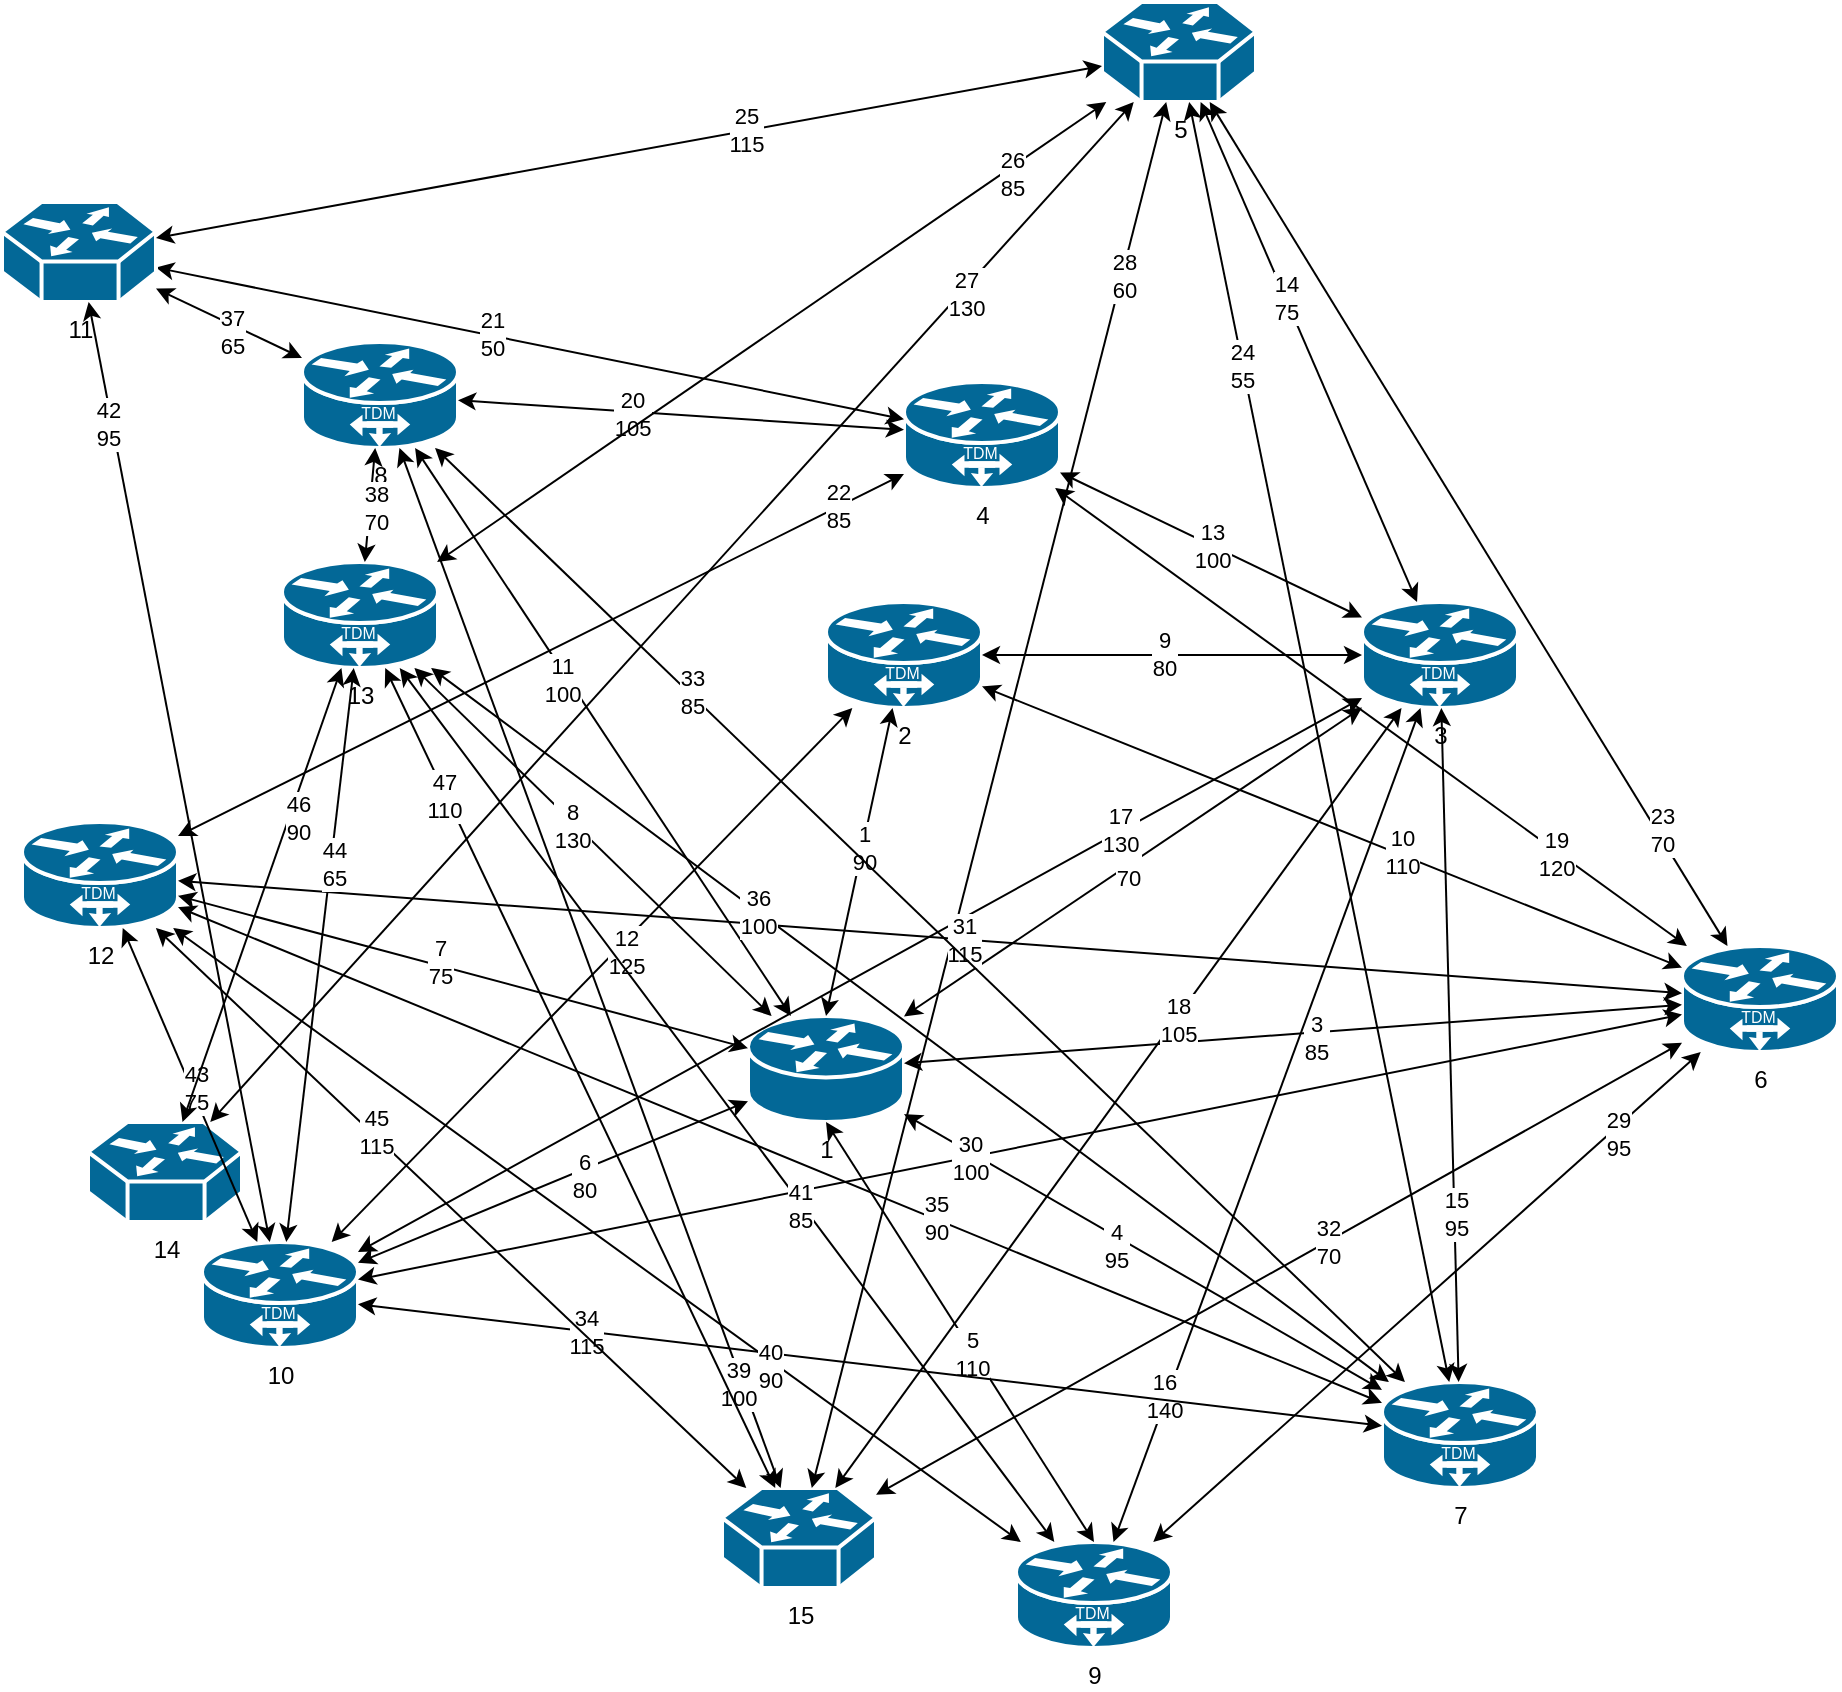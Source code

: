 <mxfile version="22.0.8" type="device">
  <diagram name="Page-1" id="c37626ed-c26b-45fb-9056-f9ebc6bb27b6">
    <mxGraphModel dx="213" dy="794" grid="1" gridSize="10" guides="1" tooltips="1" connect="1" arrows="1" fold="1" page="1" pageScale="1" pageWidth="1100" pageHeight="850" background="none" math="0" shadow="0">
      <root>
        <mxCell id="0" />
        <mxCell id="1" parent="0" />
        <mxCell id="5xRTK5Nr3uc_W30Pz02F-1" value="1" style="shape=mxgraph.cisco.routers.router;sketch=0;html=1;pointerEvents=1;dashed=0;fillColor=#036897;strokeColor=#ffffff;strokeWidth=2;verticalLabelPosition=bottom;verticalAlign=top;align=center;outlineConnect=0;" vertex="1" parent="1">
          <mxGeometry x="1533" y="1257" width="78" height="53" as="geometry" />
        </mxCell>
        <mxCell id="5xRTK5Nr3uc_W30Pz02F-2" value="13" style="shape=mxgraph.cisco.routers.tdm_router;sketch=0;html=1;pointerEvents=1;dashed=0;fillColor=#036897;strokeColor=#ffffff;strokeWidth=2;verticalLabelPosition=bottom;verticalAlign=top;align=center;outlineConnect=0;" vertex="1" parent="1">
          <mxGeometry x="1300" y="1030" width="78" height="53" as="geometry" />
        </mxCell>
        <mxCell id="5xRTK5Nr3uc_W30Pz02F-3" value="10" style="shape=mxgraph.cisco.routers.tdm_router;sketch=0;html=1;pointerEvents=1;dashed=0;fillColor=#036897;strokeColor=#ffffff;strokeWidth=2;verticalLabelPosition=bottom;verticalAlign=top;align=center;outlineConnect=0;" vertex="1" parent="1">
          <mxGeometry x="1260" y="1370" width="78" height="53" as="geometry" />
        </mxCell>
        <mxCell id="5xRTK5Nr3uc_W30Pz02F-4" value="3" style="shape=mxgraph.cisco.routers.tdm_router;sketch=0;html=1;pointerEvents=1;dashed=0;fillColor=#036897;strokeColor=#ffffff;strokeWidth=2;verticalLabelPosition=bottom;verticalAlign=top;align=center;outlineConnect=0;" vertex="1" parent="1">
          <mxGeometry x="1840" y="1050" width="78" height="53" as="geometry" />
        </mxCell>
        <mxCell id="5xRTK5Nr3uc_W30Pz02F-5" value="7" style="shape=mxgraph.cisco.routers.tdm_router;sketch=0;html=1;pointerEvents=1;dashed=0;fillColor=#036897;strokeColor=#ffffff;strokeWidth=2;verticalLabelPosition=bottom;verticalAlign=top;align=center;outlineConnect=0;" vertex="1" parent="1">
          <mxGeometry x="1850" y="1440" width="78" height="53" as="geometry" />
        </mxCell>
        <mxCell id="5xRTK5Nr3uc_W30Pz02F-6" value="6" style="shape=mxgraph.cisco.routers.tdm_router;sketch=0;html=1;pointerEvents=1;dashed=0;fillColor=#036897;strokeColor=#ffffff;strokeWidth=2;verticalLabelPosition=bottom;verticalAlign=top;align=center;outlineConnect=0;" vertex="1" parent="1">
          <mxGeometry x="2000" y="1222" width="78" height="53" as="geometry" />
        </mxCell>
        <mxCell id="5xRTK5Nr3uc_W30Pz02F-7" value="12" style="shape=mxgraph.cisco.routers.tdm_router;sketch=0;html=1;pointerEvents=1;dashed=0;fillColor=#036897;strokeColor=#ffffff;strokeWidth=2;verticalLabelPosition=bottom;verticalAlign=top;align=center;outlineConnect=0;" vertex="1" parent="1">
          <mxGeometry x="1170" y="1160" width="78" height="53" as="geometry" />
        </mxCell>
        <mxCell id="5xRTK5Nr3uc_W30Pz02F-8" value="2" style="shape=mxgraph.cisco.routers.tdm_router;sketch=0;html=1;pointerEvents=1;dashed=0;fillColor=#036897;strokeColor=#ffffff;strokeWidth=2;verticalLabelPosition=bottom;verticalAlign=top;align=center;outlineConnect=0;" vertex="1" parent="1">
          <mxGeometry x="1572" y="1050" width="78" height="53" as="geometry" />
        </mxCell>
        <mxCell id="5xRTK5Nr3uc_W30Pz02F-9" value="9" style="shape=mxgraph.cisco.routers.tdm_router;sketch=0;html=1;pointerEvents=1;dashed=0;fillColor=#036897;strokeColor=#ffffff;strokeWidth=2;verticalLabelPosition=bottom;verticalAlign=top;align=center;outlineConnect=0;" vertex="1" parent="1">
          <mxGeometry x="1667" y="1520" width="78" height="53" as="geometry" />
        </mxCell>
        <mxCell id="5xRTK5Nr3uc_W30Pz02F-10" value="" style="endArrow=classic;startArrow=classic;html=1;rounded=0;entryX=0.5;entryY=0;entryDx=0;entryDy=0;entryPerimeter=0;" edge="1" parent="1" source="5xRTK5Nr3uc_W30Pz02F-8" target="5xRTK5Nr3uc_W30Pz02F-1">
          <mxGeometry width="50" height="50" relative="1" as="geometry">
            <mxPoint x="1570" y="1280" as="sourcePoint" />
            <mxPoint x="1620" y="1230" as="targetPoint" />
          </mxGeometry>
        </mxCell>
        <mxCell id="5xRTK5Nr3uc_W30Pz02F-20" value="1&lt;br&gt;90" style="edgeLabel;html=1;align=center;verticalAlign=middle;resizable=0;points=[];" vertex="1" connectable="0" parent="5xRTK5Nr3uc_W30Pz02F-10">
          <mxGeometry x="-0.091" y="1" relative="1" as="geometry">
            <mxPoint as="offset" />
          </mxGeometry>
        </mxCell>
        <mxCell id="5xRTK5Nr3uc_W30Pz02F-11" value="" style="endArrow=classic;startArrow=classic;html=1;rounded=0;entryX=0.5;entryY=1;entryDx=0;entryDy=0;entryPerimeter=0;exitX=0.5;exitY=0;exitDx=0;exitDy=0;exitPerimeter=0;" edge="1" parent="1" source="5xRTK5Nr3uc_W30Pz02F-9" target="5xRTK5Nr3uc_W30Pz02F-1">
          <mxGeometry width="50" height="50" relative="1" as="geometry">
            <mxPoint x="1570" y="1280" as="sourcePoint" />
            <mxPoint x="1620" y="1230" as="targetPoint" />
          </mxGeometry>
        </mxCell>
        <mxCell id="5xRTK5Nr3uc_W30Pz02F-24" value="5&lt;br&gt;110" style="edgeLabel;html=1;align=center;verticalAlign=middle;resizable=0;points=[];" vertex="1" connectable="0" parent="5xRTK5Nr3uc_W30Pz02F-11">
          <mxGeometry x="-0.097" y="1" relative="1" as="geometry">
            <mxPoint as="offset" />
          </mxGeometry>
        </mxCell>
        <mxCell id="5xRTK5Nr3uc_W30Pz02F-12" value="" style="endArrow=classic;startArrow=classic;html=1;rounded=0;" edge="1" parent="1" source="5xRTK5Nr3uc_W30Pz02F-3" target="5xRTK5Nr3uc_W30Pz02F-1">
          <mxGeometry width="50" height="50" relative="1" as="geometry">
            <mxPoint x="1570" y="1280" as="sourcePoint" />
            <mxPoint x="1620" y="1230" as="targetPoint" />
          </mxGeometry>
        </mxCell>
        <mxCell id="5xRTK5Nr3uc_W30Pz02F-25" value="6&lt;br&gt;80" style="edgeLabel;html=1;align=center;verticalAlign=middle;resizable=0;points=[];" vertex="1" connectable="0" parent="5xRTK5Nr3uc_W30Pz02F-12">
          <mxGeometry x="0.158" y="-3" relative="1" as="geometry">
            <mxPoint x="-1" as="offset" />
          </mxGeometry>
        </mxCell>
        <mxCell id="5xRTK5Nr3uc_W30Pz02F-13" value="" style="endArrow=classic;startArrow=classic;html=1;rounded=0;" edge="1" parent="1" source="5xRTK5Nr3uc_W30Pz02F-5" target="5xRTK5Nr3uc_W30Pz02F-1">
          <mxGeometry width="50" height="50" relative="1" as="geometry">
            <mxPoint x="1670" y="1340" as="sourcePoint" />
            <mxPoint x="1720" y="1290" as="targetPoint" />
          </mxGeometry>
        </mxCell>
        <mxCell id="5xRTK5Nr3uc_W30Pz02F-23" value="4&lt;br&gt;95" style="edgeLabel;html=1;align=center;verticalAlign=middle;resizable=0;points=[];" vertex="1" connectable="0" parent="5xRTK5Nr3uc_W30Pz02F-13">
          <mxGeometry x="0.099" y="4" relative="1" as="geometry">
            <mxPoint as="offset" />
          </mxGeometry>
        </mxCell>
        <mxCell id="5xRTK5Nr3uc_W30Pz02F-16" value="" style="endArrow=classic;startArrow=classic;html=1;rounded=0;" edge="1" parent="1" source="5xRTK5Nr3uc_W30Pz02F-7" target="5xRTK5Nr3uc_W30Pz02F-1">
          <mxGeometry width="50" height="50" relative="1" as="geometry">
            <mxPoint x="1570" y="1280" as="sourcePoint" />
            <mxPoint x="1620" y="1230" as="targetPoint" />
          </mxGeometry>
        </mxCell>
        <mxCell id="5xRTK5Nr3uc_W30Pz02F-26" value="7&lt;br&gt;75" style="edgeLabel;html=1;align=center;verticalAlign=middle;resizable=0;points=[];" vertex="1" connectable="0" parent="5xRTK5Nr3uc_W30Pz02F-16">
          <mxGeometry x="-0.089" y="2" relative="1" as="geometry">
            <mxPoint as="offset" />
          </mxGeometry>
        </mxCell>
        <mxCell id="5xRTK5Nr3uc_W30Pz02F-17" value="" style="endArrow=classic;startArrow=classic;html=1;rounded=0;" edge="1" parent="1" source="5xRTK5Nr3uc_W30Pz02F-1" target="5xRTK5Nr3uc_W30Pz02F-2">
          <mxGeometry width="50" height="50" relative="1" as="geometry">
            <mxPoint x="1570" y="1280" as="sourcePoint" />
            <mxPoint x="1620" y="1230" as="targetPoint" />
          </mxGeometry>
        </mxCell>
        <mxCell id="5xRTK5Nr3uc_W30Pz02F-27" value="8&lt;br&gt;130" style="edgeLabel;html=1;align=center;verticalAlign=middle;resizable=0;points=[];" vertex="1" connectable="0" parent="5xRTK5Nr3uc_W30Pz02F-17">
          <mxGeometry x="0.108" y="2" relative="1" as="geometry">
            <mxPoint as="offset" />
          </mxGeometry>
        </mxCell>
        <mxCell id="5xRTK5Nr3uc_W30Pz02F-18" value="" style="endArrow=classic;startArrow=classic;html=1;rounded=0;" edge="1" parent="1" source="5xRTK5Nr3uc_W30Pz02F-1" target="5xRTK5Nr3uc_W30Pz02F-4">
          <mxGeometry width="50" height="50" relative="1" as="geometry">
            <mxPoint x="1570" y="1280" as="sourcePoint" />
            <mxPoint x="1620" y="1230" as="targetPoint" />
          </mxGeometry>
        </mxCell>
        <mxCell id="5xRTK5Nr3uc_W30Pz02F-21" value="2&lt;br&gt;70" style="edgeLabel;html=1;align=center;verticalAlign=middle;resizable=0;points=[];" vertex="1" connectable="0" parent="5xRTK5Nr3uc_W30Pz02F-18">
          <mxGeometry x="-0.019" y="1" relative="1" as="geometry">
            <mxPoint as="offset" />
          </mxGeometry>
        </mxCell>
        <mxCell id="5xRTK5Nr3uc_W30Pz02F-19" value="" style="endArrow=classic;startArrow=classic;html=1;rounded=0;" edge="1" parent="1" source="5xRTK5Nr3uc_W30Pz02F-1" target="5xRTK5Nr3uc_W30Pz02F-6">
          <mxGeometry width="50" height="50" relative="1" as="geometry">
            <mxPoint x="1800" y="1310" as="sourcePoint" />
            <mxPoint x="1850" y="1260" as="targetPoint" />
          </mxGeometry>
        </mxCell>
        <mxCell id="5xRTK5Nr3uc_W30Pz02F-22" value="3&lt;br&gt;85" style="edgeLabel;html=1;align=center;verticalAlign=middle;resizable=0;points=[];" vertex="1" connectable="0" parent="5xRTK5Nr3uc_W30Pz02F-19">
          <mxGeometry x="0.055" y="-3" relative="1" as="geometry">
            <mxPoint as="offset" />
          </mxGeometry>
        </mxCell>
        <mxCell id="5xRTK5Nr3uc_W30Pz02F-28" value="" style="endArrow=classic;startArrow=classic;html=1;rounded=0;" edge="1" parent="1" source="5xRTK5Nr3uc_W30Pz02F-4" target="5xRTK5Nr3uc_W30Pz02F-8">
          <mxGeometry width="50" height="50" relative="1" as="geometry">
            <mxPoint x="1570" y="1050" as="sourcePoint" />
            <mxPoint x="1620" y="1000" as="targetPoint" />
          </mxGeometry>
        </mxCell>
        <mxCell id="5xRTK5Nr3uc_W30Pz02F-29" value="9&lt;br&gt;80" style="edgeLabel;html=1;align=center;verticalAlign=middle;resizable=0;points=[];" vertex="1" connectable="0" parent="5xRTK5Nr3uc_W30Pz02F-28">
          <mxGeometry x="0.043" y="-1" relative="1" as="geometry">
            <mxPoint as="offset" />
          </mxGeometry>
        </mxCell>
        <mxCell id="5xRTK5Nr3uc_W30Pz02F-30" value="" style="endArrow=classic;startArrow=classic;html=1;rounded=0;" edge="1" parent="1" source="5xRTK5Nr3uc_W30Pz02F-6" target="5xRTK5Nr3uc_W30Pz02F-8">
          <mxGeometry width="50" height="50" relative="1" as="geometry">
            <mxPoint x="1570" y="1050" as="sourcePoint" />
            <mxPoint x="1620" y="1000" as="targetPoint" />
          </mxGeometry>
        </mxCell>
        <mxCell id="5xRTK5Nr3uc_W30Pz02F-31" value="10&lt;br&gt;110" style="edgeLabel;html=1;align=center;verticalAlign=middle;resizable=0;points=[];" vertex="1" connectable="0" parent="5xRTK5Nr3uc_W30Pz02F-30">
          <mxGeometry x="-0.194" y="-1" relative="1" as="geometry">
            <mxPoint as="offset" />
          </mxGeometry>
        </mxCell>
        <mxCell id="5xRTK5Nr3uc_W30Pz02F-32" value="8" style="shape=mxgraph.cisco.routers.tdm_router;sketch=0;html=1;pointerEvents=1;dashed=0;fillColor=#036897;strokeColor=#ffffff;strokeWidth=2;verticalLabelPosition=bottom;verticalAlign=top;align=center;outlineConnect=0;" vertex="1" parent="1">
          <mxGeometry x="1310" y="920" width="78" height="53" as="geometry" />
        </mxCell>
        <mxCell id="5xRTK5Nr3uc_W30Pz02F-33" value="" style="endArrow=classic;startArrow=classic;html=1;rounded=0;" edge="1" parent="1" source="5xRTK5Nr3uc_W30Pz02F-1" target="5xRTK5Nr3uc_W30Pz02F-32">
          <mxGeometry width="50" height="50" relative="1" as="geometry">
            <mxPoint x="1570" y="1170" as="sourcePoint" />
            <mxPoint x="1620" y="1120" as="targetPoint" />
          </mxGeometry>
        </mxCell>
        <mxCell id="5xRTK5Nr3uc_W30Pz02F-34" value="11&lt;br&gt;100" style="edgeLabel;html=1;align=center;verticalAlign=middle;resizable=0;points=[];" vertex="1" connectable="0" parent="5xRTK5Nr3uc_W30Pz02F-33">
          <mxGeometry x="0.197" y="3" relative="1" as="geometry">
            <mxPoint as="offset" />
          </mxGeometry>
        </mxCell>
        <mxCell id="5xRTK5Nr3uc_W30Pz02F-35" value="" style="endArrow=classic;startArrow=classic;html=1;rounded=0;" edge="1" parent="1" source="5xRTK5Nr3uc_W30Pz02F-3" target="5xRTK5Nr3uc_W30Pz02F-8">
          <mxGeometry width="50" height="50" relative="1" as="geometry">
            <mxPoint x="1570" y="1170" as="sourcePoint" />
            <mxPoint x="1620" y="1120" as="targetPoint" />
          </mxGeometry>
        </mxCell>
        <mxCell id="5xRTK5Nr3uc_W30Pz02F-36" value="12&lt;br&gt;125" style="edgeLabel;html=1;align=center;verticalAlign=middle;resizable=0;points=[];" vertex="1" connectable="0" parent="5xRTK5Nr3uc_W30Pz02F-35">
          <mxGeometry x="0.107" y="-4" relative="1" as="geometry">
            <mxPoint as="offset" />
          </mxGeometry>
        </mxCell>
        <mxCell id="5xRTK5Nr3uc_W30Pz02F-37" value="4" style="shape=mxgraph.cisco.routers.tdm_router;sketch=0;html=1;pointerEvents=1;dashed=0;fillColor=#036897;strokeColor=#ffffff;strokeWidth=2;verticalLabelPosition=bottom;verticalAlign=top;align=center;outlineConnect=0;" vertex="1" parent="1">
          <mxGeometry x="1611" y="940" width="78" height="53" as="geometry" />
        </mxCell>
        <mxCell id="5xRTK5Nr3uc_W30Pz02F-38" value="13&lt;br&gt;100" style="endArrow=classic;startArrow=classic;html=1;rounded=0;" edge="1" parent="1" source="5xRTK5Nr3uc_W30Pz02F-37" target="5xRTK5Nr3uc_W30Pz02F-4">
          <mxGeometry width="50" height="50" relative="1" as="geometry">
            <mxPoint x="1570" y="1170" as="sourcePoint" />
            <mxPoint x="1620" y="1120" as="targetPoint" />
          </mxGeometry>
        </mxCell>
        <mxCell id="5xRTK5Nr3uc_W30Pz02F-39" value="5" style="shape=mxgraph.cisco.routers.wavelength_router;sketch=0;html=1;pointerEvents=1;dashed=0;fillColor=#036897;strokeColor=#ffffff;strokeWidth=2;verticalLabelPosition=bottom;verticalAlign=top;align=center;outlineConnect=0;" vertex="1" parent="1">
          <mxGeometry x="1710" y="750" width="77" height="50" as="geometry" />
        </mxCell>
        <mxCell id="5xRTK5Nr3uc_W30Pz02F-40" value="" style="endArrow=classic;startArrow=classic;html=1;rounded=0;" edge="1" parent="1" source="5xRTK5Nr3uc_W30Pz02F-4" target="5xRTK5Nr3uc_W30Pz02F-39">
          <mxGeometry width="50" height="50" relative="1" as="geometry">
            <mxPoint x="1570" y="1170" as="sourcePoint" />
            <mxPoint x="1620" y="1120" as="targetPoint" />
          </mxGeometry>
        </mxCell>
        <mxCell id="5xRTK5Nr3uc_W30Pz02F-41" value="14&lt;br&gt;75" style="edgeLabel;html=1;align=center;verticalAlign=middle;resizable=0;points=[];" vertex="1" connectable="0" parent="5xRTK5Nr3uc_W30Pz02F-40">
          <mxGeometry x="0.214" relative="1" as="geometry">
            <mxPoint as="offset" />
          </mxGeometry>
        </mxCell>
        <mxCell id="5xRTK5Nr3uc_W30Pz02F-43" value="" style="endArrow=classic;startArrow=classic;html=1;rounded=0;" edge="1" parent="1" source="5xRTK5Nr3uc_W30Pz02F-5" target="5xRTK5Nr3uc_W30Pz02F-4">
          <mxGeometry width="50" height="50" relative="1" as="geometry">
            <mxPoint x="1880" y="1140" as="sourcePoint" />
            <mxPoint x="1930" y="1090" as="targetPoint" />
          </mxGeometry>
        </mxCell>
        <mxCell id="5xRTK5Nr3uc_W30Pz02F-44" value="15&lt;br&gt;95" style="edgeLabel;html=1;align=center;verticalAlign=middle;resizable=0;points=[];" vertex="1" connectable="0" parent="5xRTK5Nr3uc_W30Pz02F-43">
          <mxGeometry x="-0.502" y="-1" relative="1" as="geometry">
            <mxPoint as="offset" />
          </mxGeometry>
        </mxCell>
        <mxCell id="5xRTK5Nr3uc_W30Pz02F-45" value="" style="endArrow=classic;startArrow=classic;html=1;rounded=0;" edge="1" parent="1" source="5xRTK5Nr3uc_W30Pz02F-9" target="5xRTK5Nr3uc_W30Pz02F-4">
          <mxGeometry width="50" height="50" relative="1" as="geometry">
            <mxPoint x="1750" y="1460" as="sourcePoint" />
            <mxPoint x="1800" y="1410" as="targetPoint" />
          </mxGeometry>
        </mxCell>
        <mxCell id="5xRTK5Nr3uc_W30Pz02F-47" value="16&lt;br&gt;140" style="edgeLabel;html=1;align=center;verticalAlign=middle;resizable=0;points=[];" vertex="1" connectable="0" parent="5xRTK5Nr3uc_W30Pz02F-45">
          <mxGeometry x="-0.648" y="1" relative="1" as="geometry">
            <mxPoint x="-1" as="offset" />
          </mxGeometry>
        </mxCell>
        <mxCell id="5xRTK5Nr3uc_W30Pz02F-48" value="" style="endArrow=classic;startArrow=classic;html=1;rounded=0;" edge="1" parent="1" source="5xRTK5Nr3uc_W30Pz02F-3" target="5xRTK5Nr3uc_W30Pz02F-4">
          <mxGeometry width="50" height="50" relative="1" as="geometry">
            <mxPoint x="1540" y="1150" as="sourcePoint" />
            <mxPoint x="1590" y="1100" as="targetPoint" />
          </mxGeometry>
        </mxCell>
        <mxCell id="5xRTK5Nr3uc_W30Pz02F-49" value="17&lt;br&gt;130" style="edgeLabel;html=1;align=center;verticalAlign=middle;resizable=0;points=[];" vertex="1" connectable="0" parent="5xRTK5Nr3uc_W30Pz02F-48">
          <mxGeometry x="0.52" y="1" relative="1" as="geometry">
            <mxPoint as="offset" />
          </mxGeometry>
        </mxCell>
        <mxCell id="5xRTK5Nr3uc_W30Pz02F-51" value="15" style="shape=mxgraph.cisco.routers.wavelength_router;sketch=0;html=1;pointerEvents=1;dashed=0;fillColor=#036897;strokeColor=#ffffff;strokeWidth=2;verticalLabelPosition=bottom;verticalAlign=top;align=center;outlineConnect=0;" vertex="1" parent="1">
          <mxGeometry x="1520" y="1493" width="77" height="50" as="geometry" />
        </mxCell>
        <mxCell id="5xRTK5Nr3uc_W30Pz02F-54" value="" style="endArrow=classic;startArrow=classic;html=1;rounded=0;" edge="1" parent="1" source="5xRTK5Nr3uc_W30Pz02F-4" target="5xRTK5Nr3uc_W30Pz02F-51">
          <mxGeometry width="50" height="50" relative="1" as="geometry">
            <mxPoint x="1420" y="1450" as="sourcePoint" />
            <mxPoint x="1470" y="1400" as="targetPoint" />
          </mxGeometry>
        </mxCell>
        <mxCell id="5xRTK5Nr3uc_W30Pz02F-55" value="18&lt;br&gt;105" style="edgeLabel;html=1;align=center;verticalAlign=middle;resizable=0;points=[];" vertex="1" connectable="0" parent="5xRTK5Nr3uc_W30Pz02F-54">
          <mxGeometry x="-0.206" y="1" relative="1" as="geometry">
            <mxPoint as="offset" />
          </mxGeometry>
        </mxCell>
        <mxCell id="5xRTK5Nr3uc_W30Pz02F-56" value="" style="endArrow=classic;startArrow=classic;html=1;rounded=0;" edge="1" parent="1" source="5xRTK5Nr3uc_W30Pz02F-37" target="5xRTK5Nr3uc_W30Pz02F-6">
          <mxGeometry width="50" height="50" relative="1" as="geometry">
            <mxPoint x="1570" y="1170" as="sourcePoint" />
            <mxPoint x="1620" y="1120" as="targetPoint" />
          </mxGeometry>
        </mxCell>
        <mxCell id="5xRTK5Nr3uc_W30Pz02F-57" value="19&lt;br&gt;120" style="edgeLabel;html=1;align=center;verticalAlign=middle;resizable=0;points=[];" vertex="1" connectable="0" parent="5xRTK5Nr3uc_W30Pz02F-56">
          <mxGeometry x="0.587" y="-1" relative="1" as="geometry">
            <mxPoint as="offset" />
          </mxGeometry>
        </mxCell>
        <mxCell id="5xRTK5Nr3uc_W30Pz02F-59" value="" style="endArrow=classic;startArrow=classic;html=1;rounded=0;" edge="1" parent="1" source="5xRTK5Nr3uc_W30Pz02F-32" target="5xRTK5Nr3uc_W30Pz02F-37">
          <mxGeometry width="50" height="50" relative="1" as="geometry">
            <mxPoint x="1520" y="1000" as="sourcePoint" />
            <mxPoint x="1570" y="950" as="targetPoint" />
          </mxGeometry>
        </mxCell>
        <mxCell id="5xRTK5Nr3uc_W30Pz02F-60" value="20&lt;br&gt;105" style="edgeLabel;html=1;align=center;verticalAlign=middle;resizable=0;points=[];" vertex="1" connectable="0" parent="5xRTK5Nr3uc_W30Pz02F-59">
          <mxGeometry x="-0.215" y="-2" relative="1" as="geometry">
            <mxPoint y="-1" as="offset" />
          </mxGeometry>
        </mxCell>
        <mxCell id="5xRTK5Nr3uc_W30Pz02F-61" value="" style="endArrow=classic;startArrow=classic;html=1;rounded=0;" edge="1" parent="1" source="5xRTK5Nr3uc_W30Pz02F-37" target="5xRTK5Nr3uc_W30Pz02F-62">
          <mxGeometry width="50" height="50" relative="1" as="geometry">
            <mxPoint x="1570" y="1170" as="sourcePoint" />
            <mxPoint x="1540" y="1020" as="targetPoint" />
          </mxGeometry>
        </mxCell>
        <mxCell id="5xRTK5Nr3uc_W30Pz02F-63" value="21&lt;br&gt;50" style="edgeLabel;html=1;align=center;verticalAlign=middle;resizable=0;points=[];" vertex="1" connectable="0" parent="5xRTK5Nr3uc_W30Pz02F-61">
          <mxGeometry x="0.107" y="-1" relative="1" as="geometry">
            <mxPoint as="offset" />
          </mxGeometry>
        </mxCell>
        <mxCell id="5xRTK5Nr3uc_W30Pz02F-62" value="11" style="shape=mxgraph.cisco.routers.wavelength_router;sketch=0;html=1;pointerEvents=1;dashed=0;fillColor=#036897;strokeColor=#ffffff;strokeWidth=2;verticalLabelPosition=bottom;verticalAlign=top;align=center;outlineConnect=0;" vertex="1" parent="1">
          <mxGeometry x="1160" y="850" width="77" height="50" as="geometry" />
        </mxCell>
        <mxCell id="5xRTK5Nr3uc_W30Pz02F-64" value="" style="endArrow=classic;startArrow=classic;html=1;rounded=0;" edge="1" parent="1" source="5xRTK5Nr3uc_W30Pz02F-7" target="5xRTK5Nr3uc_W30Pz02F-37">
          <mxGeometry width="50" height="50" relative="1" as="geometry">
            <mxPoint x="1570" y="1170" as="sourcePoint" />
            <mxPoint x="1620" y="1120" as="targetPoint" />
          </mxGeometry>
        </mxCell>
        <mxCell id="5xRTK5Nr3uc_W30Pz02F-65" value="22&lt;br&gt;85" style="edgeLabel;html=1;align=center;verticalAlign=middle;resizable=0;points=[];" vertex="1" connectable="0" parent="5xRTK5Nr3uc_W30Pz02F-64">
          <mxGeometry x="0.812" y="1" relative="1" as="geometry">
            <mxPoint x="1" as="offset" />
          </mxGeometry>
        </mxCell>
        <mxCell id="5xRTK5Nr3uc_W30Pz02F-67" value="" style="endArrow=classic;startArrow=classic;html=1;rounded=0;" edge="1" parent="1" source="5xRTK5Nr3uc_W30Pz02F-6" target="5xRTK5Nr3uc_W30Pz02F-39">
          <mxGeometry width="50" height="50" relative="1" as="geometry">
            <mxPoint x="1970" y="900" as="sourcePoint" />
            <mxPoint x="2020" y="850" as="targetPoint" />
          </mxGeometry>
        </mxCell>
        <mxCell id="5xRTK5Nr3uc_W30Pz02F-68" value="23&lt;br&gt;70" style="edgeLabel;html=1;align=center;verticalAlign=middle;resizable=0;points=[];" vertex="1" connectable="0" parent="5xRTK5Nr3uc_W30Pz02F-67">
          <mxGeometry x="-0.729" y="-2" relative="1" as="geometry">
            <mxPoint as="offset" />
          </mxGeometry>
        </mxCell>
        <mxCell id="5xRTK5Nr3uc_W30Pz02F-69" value="" style="endArrow=classic;startArrow=classic;html=1;rounded=0;" edge="1" parent="1" source="5xRTK5Nr3uc_W30Pz02F-39" target="5xRTK5Nr3uc_W30Pz02F-5">
          <mxGeometry width="50" height="50" relative="1" as="geometry">
            <mxPoint x="1570" y="1170" as="sourcePoint" />
            <mxPoint x="1620" y="1120" as="targetPoint" />
          </mxGeometry>
        </mxCell>
        <mxCell id="5xRTK5Nr3uc_W30Pz02F-70" value="24&lt;br&gt;55" style="edgeLabel;html=1;align=center;verticalAlign=middle;resizable=0;points=[];" vertex="1" connectable="0" parent="5xRTK5Nr3uc_W30Pz02F-69">
          <mxGeometry x="-0.88" y="-1" relative="1" as="geometry">
            <mxPoint x="19" y="93" as="offset" />
          </mxGeometry>
        </mxCell>
        <mxCell id="5xRTK5Nr3uc_W30Pz02F-71" value="" style="endArrow=classic;startArrow=classic;html=1;rounded=0;" edge="1" parent="1" source="5xRTK5Nr3uc_W30Pz02F-39" target="5xRTK5Nr3uc_W30Pz02F-62">
          <mxGeometry width="50" height="50" relative="1" as="geometry">
            <mxPoint x="1570" y="1170" as="sourcePoint" />
            <mxPoint x="1620" y="1120" as="targetPoint" />
          </mxGeometry>
        </mxCell>
        <mxCell id="5xRTK5Nr3uc_W30Pz02F-72" value="25&lt;br&gt;115" style="edgeLabel;html=1;align=center;verticalAlign=middle;resizable=0;points=[];" vertex="1" connectable="0" parent="5xRTK5Nr3uc_W30Pz02F-71">
          <mxGeometry x="-0.247" y="-1" relative="1" as="geometry">
            <mxPoint as="offset" />
          </mxGeometry>
        </mxCell>
        <mxCell id="5xRTK5Nr3uc_W30Pz02F-73" value="" style="endArrow=classic;startArrow=classic;html=1;rounded=0;" edge="1" parent="1" source="5xRTK5Nr3uc_W30Pz02F-2" target="5xRTK5Nr3uc_W30Pz02F-39">
          <mxGeometry width="50" height="50" relative="1" as="geometry">
            <mxPoint x="1570" y="1170" as="sourcePoint" />
            <mxPoint x="1620" y="1120" as="targetPoint" />
          </mxGeometry>
        </mxCell>
        <mxCell id="5xRTK5Nr3uc_W30Pz02F-74" value="26&lt;br&gt;85" style="edgeLabel;html=1;align=center;verticalAlign=middle;resizable=0;points=[];" vertex="1" connectable="0" parent="5xRTK5Nr3uc_W30Pz02F-73">
          <mxGeometry x="0.708" y="-3" relative="1" as="geometry">
            <mxPoint as="offset" />
          </mxGeometry>
        </mxCell>
        <mxCell id="5xRTK5Nr3uc_W30Pz02F-76" value="14" style="shape=mxgraph.cisco.routers.wavelength_router;sketch=0;html=1;pointerEvents=1;dashed=0;fillColor=#036897;strokeColor=#ffffff;strokeWidth=2;verticalLabelPosition=bottom;verticalAlign=top;align=center;outlineConnect=0;" vertex="1" parent="1">
          <mxGeometry x="1203" y="1310" width="77" height="50" as="geometry" />
        </mxCell>
        <mxCell id="5xRTK5Nr3uc_W30Pz02F-77" value="" style="endArrow=classic;startArrow=classic;html=1;rounded=0;" edge="1" parent="1" source="5xRTK5Nr3uc_W30Pz02F-76" target="5xRTK5Nr3uc_W30Pz02F-39">
          <mxGeometry width="50" height="50" relative="1" as="geometry">
            <mxPoint x="1570" y="1170" as="sourcePoint" />
            <mxPoint x="1620" y="1120" as="targetPoint" />
          </mxGeometry>
        </mxCell>
        <mxCell id="5xRTK5Nr3uc_W30Pz02F-78" value="27&lt;br&gt;130" style="edgeLabel;html=1;align=center;verticalAlign=middle;resizable=0;points=[];" vertex="1" connectable="0" parent="5xRTK5Nr3uc_W30Pz02F-77">
          <mxGeometry x="0.631" y="-2" relative="1" as="geometry">
            <mxPoint as="offset" />
          </mxGeometry>
        </mxCell>
        <mxCell id="5xRTK5Nr3uc_W30Pz02F-80" value="" style="endArrow=classic;startArrow=classic;html=1;rounded=0;" edge="1" parent="1" source="5xRTK5Nr3uc_W30Pz02F-51" target="5xRTK5Nr3uc_W30Pz02F-39">
          <mxGeometry width="50" height="50" relative="1" as="geometry">
            <mxPoint x="1940" y="850" as="sourcePoint" />
            <mxPoint x="1990" y="800" as="targetPoint" />
          </mxGeometry>
        </mxCell>
        <mxCell id="5xRTK5Nr3uc_W30Pz02F-81" value="28&lt;br&gt;60" style="edgeLabel;html=1;align=center;verticalAlign=middle;resizable=0;points=[];" vertex="1" connectable="0" parent="5xRTK5Nr3uc_W30Pz02F-80">
          <mxGeometry x="0.75" relative="1" as="geometry">
            <mxPoint x="1" as="offset" />
          </mxGeometry>
        </mxCell>
        <mxCell id="5xRTK5Nr3uc_W30Pz02F-83" value="" style="endArrow=classic;startArrow=classic;html=1;rounded=0;" edge="1" parent="1" source="5xRTK5Nr3uc_W30Pz02F-9" target="5xRTK5Nr3uc_W30Pz02F-6">
          <mxGeometry width="50" height="50" relative="1" as="geometry">
            <mxPoint x="2020" y="1420" as="sourcePoint" />
            <mxPoint x="2070" y="1370" as="targetPoint" />
          </mxGeometry>
        </mxCell>
        <mxCell id="5xRTK5Nr3uc_W30Pz02F-84" value="29&lt;br&gt;95" style="edgeLabel;html=1;align=center;verticalAlign=middle;resizable=0;points=[];" vertex="1" connectable="0" parent="5xRTK5Nr3uc_W30Pz02F-83">
          <mxGeometry x="0.686" y="-3" relative="1" as="geometry">
            <mxPoint as="offset" />
          </mxGeometry>
        </mxCell>
        <mxCell id="5xRTK5Nr3uc_W30Pz02F-86" value="" style="endArrow=classic;startArrow=classic;html=1;rounded=0;" edge="1" parent="1" source="5xRTK5Nr3uc_W30Pz02F-6" target="5xRTK5Nr3uc_W30Pz02F-3">
          <mxGeometry width="50" height="50" relative="1" as="geometry">
            <mxPoint x="2050" y="1200" as="sourcePoint" />
            <mxPoint x="2100" y="1150" as="targetPoint" />
          </mxGeometry>
        </mxCell>
        <mxCell id="5xRTK5Nr3uc_W30Pz02F-87" value="30&lt;br&gt;100" style="edgeLabel;html=1;align=center;verticalAlign=middle;resizable=0;points=[];" vertex="1" connectable="0" parent="5xRTK5Nr3uc_W30Pz02F-86">
          <mxGeometry x="0.077" relative="1" as="geometry">
            <mxPoint as="offset" />
          </mxGeometry>
        </mxCell>
        <mxCell id="5xRTK5Nr3uc_W30Pz02F-88" value="" style="endArrow=classic;startArrow=classic;html=1;rounded=0;" edge="1" parent="1" source="5xRTK5Nr3uc_W30Pz02F-7" target="5xRTK5Nr3uc_W30Pz02F-6">
          <mxGeometry width="50" height="50" relative="1" as="geometry">
            <mxPoint x="1280" y="1220" as="sourcePoint" />
            <mxPoint x="1330" y="1170" as="targetPoint" />
          </mxGeometry>
        </mxCell>
        <mxCell id="5xRTK5Nr3uc_W30Pz02F-90" value="31&lt;br&gt;115" style="edgeLabel;html=1;align=center;verticalAlign=middle;resizable=0;points=[];" vertex="1" connectable="0" parent="5xRTK5Nr3uc_W30Pz02F-88">
          <mxGeometry x="0.043" relative="1" as="geometry">
            <mxPoint as="offset" />
          </mxGeometry>
        </mxCell>
        <mxCell id="5xRTK5Nr3uc_W30Pz02F-91" value="" style="endArrow=classic;startArrow=classic;html=1;rounded=0;" edge="1" parent="1" source="5xRTK5Nr3uc_W30Pz02F-6" target="5xRTK5Nr3uc_W30Pz02F-51">
          <mxGeometry width="50" height="50" relative="1" as="geometry">
            <mxPoint x="1500" y="1480" as="sourcePoint" />
            <mxPoint x="1550" y="1430" as="targetPoint" />
          </mxGeometry>
        </mxCell>
        <mxCell id="5xRTK5Nr3uc_W30Pz02F-92" value="32&lt;br&gt;70" style="edgeLabel;html=1;align=center;verticalAlign=middle;resizable=0;points=[];" vertex="1" connectable="0" parent="5xRTK5Nr3uc_W30Pz02F-91">
          <mxGeometry x="-0.12" relative="1" as="geometry">
            <mxPoint as="offset" />
          </mxGeometry>
        </mxCell>
        <mxCell id="5xRTK5Nr3uc_W30Pz02F-93" value="" style="endArrow=classic;startArrow=classic;html=1;rounded=0;" edge="1" parent="1" source="5xRTK5Nr3uc_W30Pz02F-32" target="5xRTK5Nr3uc_W30Pz02F-5">
          <mxGeometry width="50" height="50" relative="1" as="geometry">
            <mxPoint x="2000" y="1450" as="sourcePoint" />
            <mxPoint x="2050" y="1400" as="targetPoint" />
          </mxGeometry>
        </mxCell>
        <mxCell id="5xRTK5Nr3uc_W30Pz02F-94" value="33&lt;br&gt;85" style="edgeLabel;html=1;align=center;verticalAlign=middle;resizable=0;points=[];" vertex="1" connectable="0" parent="5xRTK5Nr3uc_W30Pz02F-93">
          <mxGeometry x="-0.472" y="2" relative="1" as="geometry">
            <mxPoint x="-1" as="offset" />
          </mxGeometry>
        </mxCell>
        <mxCell id="5xRTK5Nr3uc_W30Pz02F-95" value="" style="endArrow=classic;startArrow=classic;html=1;rounded=0;" edge="1" parent="1" source="5xRTK5Nr3uc_W30Pz02F-5" target="5xRTK5Nr3uc_W30Pz02F-3">
          <mxGeometry width="50" height="50" relative="1" as="geometry">
            <mxPoint x="1390" y="1480" as="sourcePoint" />
            <mxPoint x="1440" y="1430" as="targetPoint" />
          </mxGeometry>
        </mxCell>
        <mxCell id="5xRTK5Nr3uc_W30Pz02F-96" value="34&lt;br&gt;115" style="edgeLabel;html=1;align=center;verticalAlign=middle;resizable=0;points=[];" vertex="1" connectable="0" parent="5xRTK5Nr3uc_W30Pz02F-95">
          <mxGeometry x="0.555" relative="1" as="geometry">
            <mxPoint as="offset" />
          </mxGeometry>
        </mxCell>
        <mxCell id="5xRTK5Nr3uc_W30Pz02F-97" value="" style="endArrow=classic;startArrow=classic;html=1;rounded=0;" edge="1" parent="1" source="5xRTK5Nr3uc_W30Pz02F-7" target="5xRTK5Nr3uc_W30Pz02F-5">
          <mxGeometry width="50" height="50" relative="1" as="geometry">
            <mxPoint x="1290" y="1470" as="sourcePoint" />
            <mxPoint x="1340" y="1420" as="targetPoint" />
          </mxGeometry>
        </mxCell>
        <mxCell id="5xRTK5Nr3uc_W30Pz02F-98" value="35&lt;br&gt;90" style="edgeLabel;html=1;align=center;verticalAlign=middle;resizable=0;points=[];" vertex="1" connectable="0" parent="5xRTK5Nr3uc_W30Pz02F-97">
          <mxGeometry x="0.256" y="1" relative="1" as="geometry">
            <mxPoint as="offset" />
          </mxGeometry>
        </mxCell>
        <mxCell id="5xRTK5Nr3uc_W30Pz02F-99" value="" style="endArrow=classic;startArrow=classic;html=1;rounded=0;" edge="1" parent="1" source="5xRTK5Nr3uc_W30Pz02F-5" target="5xRTK5Nr3uc_W30Pz02F-2">
          <mxGeometry width="50" height="50" relative="1" as="geometry">
            <mxPoint x="1170" y="1080" as="sourcePoint" />
            <mxPoint x="1220" y="1030" as="targetPoint" />
          </mxGeometry>
        </mxCell>
        <mxCell id="5xRTK5Nr3uc_W30Pz02F-100" value="36&lt;br&gt;100" style="edgeLabel;html=1;align=center;verticalAlign=middle;resizable=0;points=[];" vertex="1" connectable="0" parent="5xRTK5Nr3uc_W30Pz02F-99">
          <mxGeometry x="0.317" relative="1" as="geometry">
            <mxPoint as="offset" />
          </mxGeometry>
        </mxCell>
        <mxCell id="5xRTK5Nr3uc_W30Pz02F-101" value="" style="endArrow=classic;startArrow=classic;html=1;rounded=0;" edge="1" parent="1" source="5xRTK5Nr3uc_W30Pz02F-62" target="5xRTK5Nr3uc_W30Pz02F-32">
          <mxGeometry width="50" height="50" relative="1" as="geometry">
            <mxPoint x="1230" y="1010" as="sourcePoint" />
            <mxPoint x="1280" y="960" as="targetPoint" />
          </mxGeometry>
        </mxCell>
        <mxCell id="5xRTK5Nr3uc_W30Pz02F-102" value="37&lt;br&gt;65" style="edgeLabel;html=1;align=center;verticalAlign=middle;resizable=0;points=[];" vertex="1" connectable="0" parent="5xRTK5Nr3uc_W30Pz02F-101">
          <mxGeometry x="0.067" y="-3" relative="1" as="geometry">
            <mxPoint as="offset" />
          </mxGeometry>
        </mxCell>
        <mxCell id="5xRTK5Nr3uc_W30Pz02F-103" value="" style="endArrow=classic;startArrow=classic;html=1;rounded=0;" edge="1" parent="1" source="5xRTK5Nr3uc_W30Pz02F-2" target="5xRTK5Nr3uc_W30Pz02F-32">
          <mxGeometry width="50" height="50" relative="1" as="geometry">
            <mxPoint x="1230" y="1040" as="sourcePoint" />
            <mxPoint x="1280" y="990" as="targetPoint" />
          </mxGeometry>
        </mxCell>
        <mxCell id="5xRTK5Nr3uc_W30Pz02F-104" value="38&lt;br&gt;70" style="edgeLabel;html=1;align=center;verticalAlign=middle;resizable=0;points=[];" vertex="1" connectable="0" parent="5xRTK5Nr3uc_W30Pz02F-103">
          <mxGeometry x="-0.015" y="-3" relative="1" as="geometry">
            <mxPoint as="offset" />
          </mxGeometry>
        </mxCell>
        <mxCell id="5xRTK5Nr3uc_W30Pz02F-105" value="" style="endArrow=classic;startArrow=classic;html=1;rounded=0;" edge="1" parent="1" source="5xRTK5Nr3uc_W30Pz02F-51" target="5xRTK5Nr3uc_W30Pz02F-32">
          <mxGeometry width="50" height="50" relative="1" as="geometry">
            <mxPoint x="1130" y="1130" as="sourcePoint" />
            <mxPoint x="1180" y="1080" as="targetPoint" />
          </mxGeometry>
        </mxCell>
        <mxCell id="5xRTK5Nr3uc_W30Pz02F-106" value="39&lt;br&gt;100" style="edgeLabel;html=1;align=center;verticalAlign=middle;resizable=0;points=[];" vertex="1" connectable="0" parent="5xRTK5Nr3uc_W30Pz02F-105">
          <mxGeometry x="-0.798" y="2" relative="1" as="geometry">
            <mxPoint as="offset" />
          </mxGeometry>
        </mxCell>
        <mxCell id="5xRTK5Nr3uc_W30Pz02F-107" value="" style="endArrow=classic;startArrow=classic;html=1;rounded=0;" edge="1" parent="1" source="5xRTK5Nr3uc_W30Pz02F-9" target="5xRTK5Nr3uc_W30Pz02F-7">
          <mxGeometry width="50" height="50" relative="1" as="geometry">
            <mxPoint x="1050" y="1130" as="sourcePoint" />
            <mxPoint x="1100" y="1080" as="targetPoint" />
          </mxGeometry>
        </mxCell>
        <mxCell id="5xRTK5Nr3uc_W30Pz02F-108" value="40&lt;br&gt;90" style="edgeLabel;html=1;align=center;verticalAlign=middle;resizable=0;points=[];" vertex="1" connectable="0" parent="5xRTK5Nr3uc_W30Pz02F-107">
          <mxGeometry x="-0.411" y="2" relative="1" as="geometry">
            <mxPoint as="offset" />
          </mxGeometry>
        </mxCell>
        <mxCell id="5xRTK5Nr3uc_W30Pz02F-109" value="" style="endArrow=classic;startArrow=classic;html=1;rounded=0;" edge="1" parent="1" source="5xRTK5Nr3uc_W30Pz02F-9" target="5xRTK5Nr3uc_W30Pz02F-2">
          <mxGeometry width="50" height="50" relative="1" as="geometry">
            <mxPoint x="1120" y="1080" as="sourcePoint" />
            <mxPoint x="1170" y="1030" as="targetPoint" />
          </mxGeometry>
        </mxCell>
        <mxCell id="5xRTK5Nr3uc_W30Pz02F-110" value="41&lt;br&gt;85" style="edgeLabel;html=1;align=center;verticalAlign=middle;resizable=0;points=[];" vertex="1" connectable="0" parent="5xRTK5Nr3uc_W30Pz02F-109">
          <mxGeometry x="-0.228" y="1" relative="1" as="geometry">
            <mxPoint as="offset" />
          </mxGeometry>
        </mxCell>
        <mxCell id="5xRTK5Nr3uc_W30Pz02F-111" value="" style="endArrow=classic;startArrow=classic;html=1;rounded=0;" edge="1" parent="1" source="5xRTK5Nr3uc_W30Pz02F-3" target="5xRTK5Nr3uc_W30Pz02F-62">
          <mxGeometry width="50" height="50" relative="1" as="geometry">
            <mxPoint x="1160" y="1060" as="sourcePoint" />
            <mxPoint x="1210" y="1010" as="targetPoint" />
          </mxGeometry>
        </mxCell>
        <mxCell id="5xRTK5Nr3uc_W30Pz02F-112" value="42&lt;br&gt;95" style="edgeLabel;html=1;align=center;verticalAlign=middle;resizable=0;points=[];" vertex="1" connectable="0" parent="5xRTK5Nr3uc_W30Pz02F-111">
          <mxGeometry x="0.744" y="2" relative="1" as="geometry">
            <mxPoint as="offset" />
          </mxGeometry>
        </mxCell>
        <mxCell id="5xRTK5Nr3uc_W30Pz02F-113" value="" style="endArrow=classic;startArrow=classic;html=1;rounded=0;" edge="1" parent="1" source="5xRTK5Nr3uc_W30Pz02F-3" target="5xRTK5Nr3uc_W30Pz02F-7">
          <mxGeometry width="50" height="50" relative="1" as="geometry">
            <mxPoint x="1190" y="1320" as="sourcePoint" />
            <mxPoint x="1240" y="1270" as="targetPoint" />
          </mxGeometry>
        </mxCell>
        <mxCell id="5xRTK5Nr3uc_W30Pz02F-114" value="43&lt;br&gt;75" style="edgeLabel;html=1;align=center;verticalAlign=middle;resizable=0;points=[];" vertex="1" connectable="0" parent="5xRTK5Nr3uc_W30Pz02F-113">
          <mxGeometry x="-0.03" y="-2" relative="1" as="geometry">
            <mxPoint as="offset" />
          </mxGeometry>
        </mxCell>
        <mxCell id="5xRTK5Nr3uc_W30Pz02F-115" value="" style="endArrow=classic;startArrow=classic;html=1;rounded=0;" edge="1" parent="1" source="5xRTK5Nr3uc_W30Pz02F-3" target="5xRTK5Nr3uc_W30Pz02F-2">
          <mxGeometry width="50" height="50" relative="1" as="geometry">
            <mxPoint x="1140" y="1090" as="sourcePoint" />
            <mxPoint x="1190" y="1040" as="targetPoint" />
          </mxGeometry>
        </mxCell>
        <mxCell id="5xRTK5Nr3uc_W30Pz02F-116" value="44&lt;br&gt;65" style="edgeLabel;html=1;align=center;verticalAlign=middle;resizable=0;points=[];" vertex="1" connectable="0" parent="5xRTK5Nr3uc_W30Pz02F-115">
          <mxGeometry x="0.319" y="-1" relative="1" as="geometry">
            <mxPoint as="offset" />
          </mxGeometry>
        </mxCell>
        <mxCell id="5xRTK5Nr3uc_W30Pz02F-117" value="" style="endArrow=classic;startArrow=classic;html=1;rounded=0;" edge="1" parent="1" source="5xRTK5Nr3uc_W30Pz02F-51" target="5xRTK5Nr3uc_W30Pz02F-7">
          <mxGeometry width="50" height="50" relative="1" as="geometry">
            <mxPoint x="1370" y="1510" as="sourcePoint" />
            <mxPoint x="1420" y="1460" as="targetPoint" />
          </mxGeometry>
        </mxCell>
        <mxCell id="5xRTK5Nr3uc_W30Pz02F-118" value="45&lt;br&gt;115" style="edgeLabel;html=1;align=center;verticalAlign=middle;resizable=0;points=[];" vertex="1" connectable="0" parent="5xRTK5Nr3uc_W30Pz02F-117">
          <mxGeometry x="0.264" y="-2" relative="1" as="geometry">
            <mxPoint as="offset" />
          </mxGeometry>
        </mxCell>
        <mxCell id="5xRTK5Nr3uc_W30Pz02F-119" value="" style="endArrow=classic;startArrow=classic;html=1;rounded=0;" edge="1" parent="1" source="5xRTK5Nr3uc_W30Pz02F-76" target="5xRTK5Nr3uc_W30Pz02F-2">
          <mxGeometry width="50" height="50" relative="1" as="geometry">
            <mxPoint x="1150" y="1150" as="sourcePoint" />
            <mxPoint x="1200" y="1100" as="targetPoint" />
          </mxGeometry>
        </mxCell>
        <mxCell id="5xRTK5Nr3uc_W30Pz02F-120" value="46&lt;br&gt;90" style="edgeLabel;html=1;align=center;verticalAlign=middle;resizable=0;points=[];" vertex="1" connectable="0" parent="5xRTK5Nr3uc_W30Pz02F-119">
          <mxGeometry x="0.356" y="-4" relative="1" as="geometry">
            <mxPoint as="offset" />
          </mxGeometry>
        </mxCell>
        <mxCell id="5xRTK5Nr3uc_W30Pz02F-121" value="" style="endArrow=classic;startArrow=classic;html=1;rounded=0;" edge="1" parent="1" source="5xRTK5Nr3uc_W30Pz02F-51" target="5xRTK5Nr3uc_W30Pz02F-2">
          <mxGeometry width="50" height="50" relative="1" as="geometry">
            <mxPoint x="1150" y="1100" as="sourcePoint" />
            <mxPoint x="1200" y="1050" as="targetPoint" />
          </mxGeometry>
        </mxCell>
        <mxCell id="5xRTK5Nr3uc_W30Pz02F-122" value="47&lt;br&gt;110" style="edgeLabel;html=1;align=center;verticalAlign=middle;resizable=0;points=[];" vertex="1" connectable="0" parent="5xRTK5Nr3uc_W30Pz02F-121">
          <mxGeometry x="0.689" y="1" relative="1" as="geometry">
            <mxPoint as="offset" />
          </mxGeometry>
        </mxCell>
      </root>
    </mxGraphModel>
  </diagram>
</mxfile>
